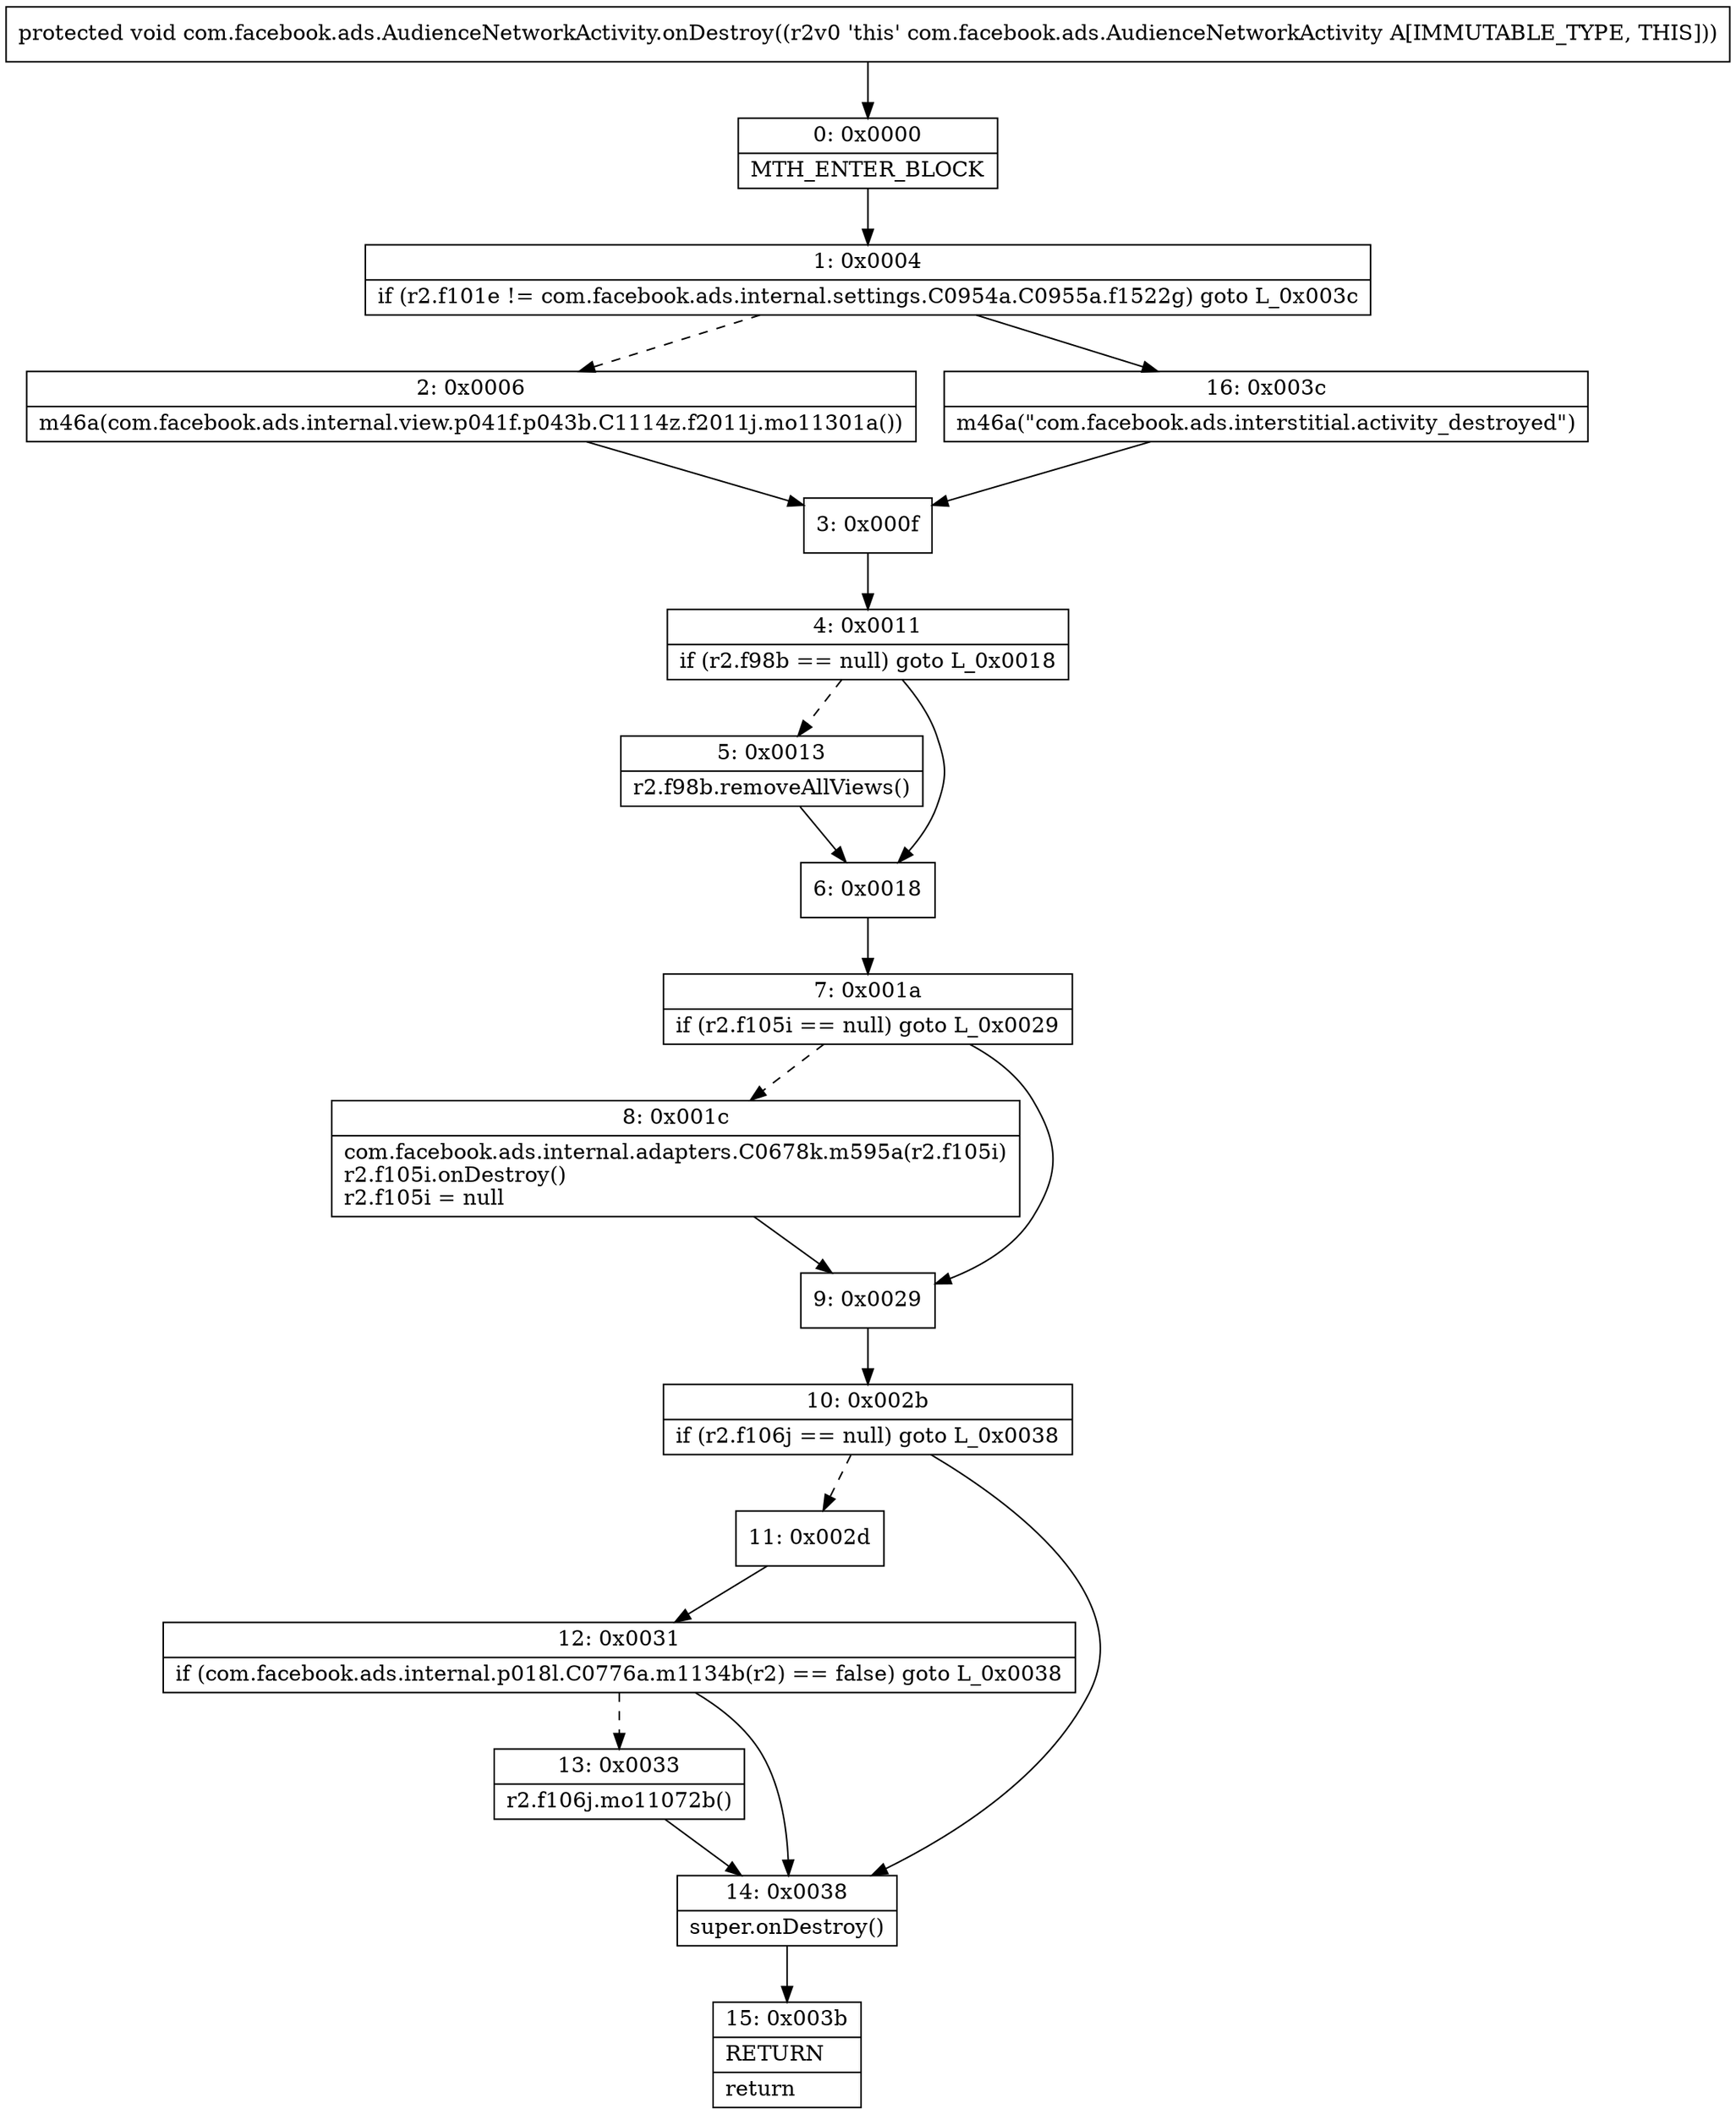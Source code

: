 digraph "CFG forcom.facebook.ads.AudienceNetworkActivity.onDestroy()V" {
Node_0 [shape=record,label="{0\:\ 0x0000|MTH_ENTER_BLOCK\l}"];
Node_1 [shape=record,label="{1\:\ 0x0004|if (r2.f101e != com.facebook.ads.internal.settings.C0954a.C0955a.f1522g) goto L_0x003c\l}"];
Node_2 [shape=record,label="{2\:\ 0x0006|m46a(com.facebook.ads.internal.view.p041f.p043b.C1114z.f2011j.mo11301a())\l}"];
Node_3 [shape=record,label="{3\:\ 0x000f}"];
Node_4 [shape=record,label="{4\:\ 0x0011|if (r2.f98b == null) goto L_0x0018\l}"];
Node_5 [shape=record,label="{5\:\ 0x0013|r2.f98b.removeAllViews()\l}"];
Node_6 [shape=record,label="{6\:\ 0x0018}"];
Node_7 [shape=record,label="{7\:\ 0x001a|if (r2.f105i == null) goto L_0x0029\l}"];
Node_8 [shape=record,label="{8\:\ 0x001c|com.facebook.ads.internal.adapters.C0678k.m595a(r2.f105i)\lr2.f105i.onDestroy()\lr2.f105i = null\l}"];
Node_9 [shape=record,label="{9\:\ 0x0029}"];
Node_10 [shape=record,label="{10\:\ 0x002b|if (r2.f106j == null) goto L_0x0038\l}"];
Node_11 [shape=record,label="{11\:\ 0x002d}"];
Node_12 [shape=record,label="{12\:\ 0x0031|if (com.facebook.ads.internal.p018l.C0776a.m1134b(r2) == false) goto L_0x0038\l}"];
Node_13 [shape=record,label="{13\:\ 0x0033|r2.f106j.mo11072b()\l}"];
Node_14 [shape=record,label="{14\:\ 0x0038|super.onDestroy()\l}"];
Node_15 [shape=record,label="{15\:\ 0x003b|RETURN\l|return\l}"];
Node_16 [shape=record,label="{16\:\ 0x003c|m46a(\"com.facebook.ads.interstitial.activity_destroyed\")\l}"];
MethodNode[shape=record,label="{protected void com.facebook.ads.AudienceNetworkActivity.onDestroy((r2v0 'this' com.facebook.ads.AudienceNetworkActivity A[IMMUTABLE_TYPE, THIS])) }"];
MethodNode -> Node_0;
Node_0 -> Node_1;
Node_1 -> Node_2[style=dashed];
Node_1 -> Node_16;
Node_2 -> Node_3;
Node_3 -> Node_4;
Node_4 -> Node_5[style=dashed];
Node_4 -> Node_6;
Node_5 -> Node_6;
Node_6 -> Node_7;
Node_7 -> Node_8[style=dashed];
Node_7 -> Node_9;
Node_8 -> Node_9;
Node_9 -> Node_10;
Node_10 -> Node_11[style=dashed];
Node_10 -> Node_14;
Node_11 -> Node_12;
Node_12 -> Node_13[style=dashed];
Node_12 -> Node_14;
Node_13 -> Node_14;
Node_14 -> Node_15;
Node_16 -> Node_3;
}

